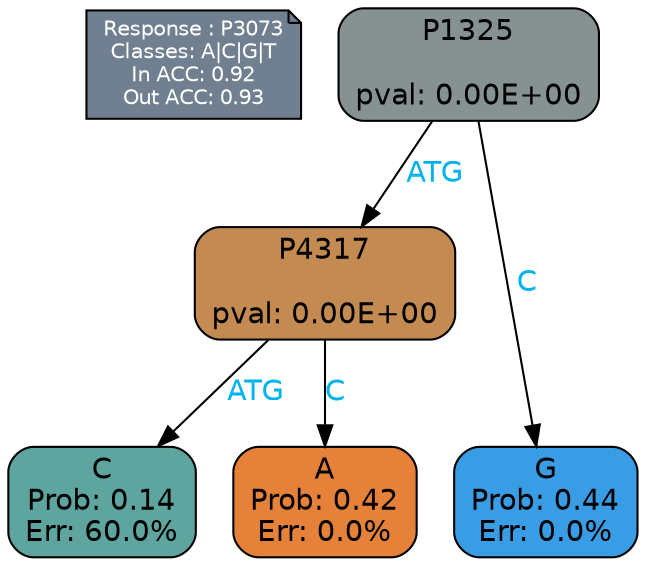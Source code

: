 digraph Tree {
node [shape=box, style="filled, rounded", color="black", fontname=helvetica] ;
graph [ranksep=equally, splines=polylines, bgcolor=transparent, dpi=600] ;
edge [fontname=helvetica] ;
LEGEND [label="Response : P3073
Classes: A|C|G|T
In ACC: 0.92
Out ACC: 0.93
",shape=note,align=left,style=filled,fillcolor="slategray",fontcolor="white",fontsize=10];1 [label="P1325

pval: 0.00E+00", fillcolor="#869292"] ;
2 [label="P4317

pval: 0.00E+00", fillcolor="#c38a52"] ;
3 [label="C
Prob: 0.14
Err: 60.0%", fillcolor="#5ea5a0"] ;
4 [label="A
Prob: 0.42
Err: 0.0%", fillcolor="#e58139"] ;
5 [label="G
Prob: 0.44
Err: 0.0%", fillcolor="#399de5"] ;
1 -> 2 [label="ATG",fontcolor=deepskyblue2] ;
1 -> 5 [label="C",fontcolor=deepskyblue2] ;
2 -> 3 [label="ATG",fontcolor=deepskyblue2] ;
2 -> 4 [label="C",fontcolor=deepskyblue2] ;
{rank = same; 3;4;5;}{rank = same; LEGEND;1;}}
